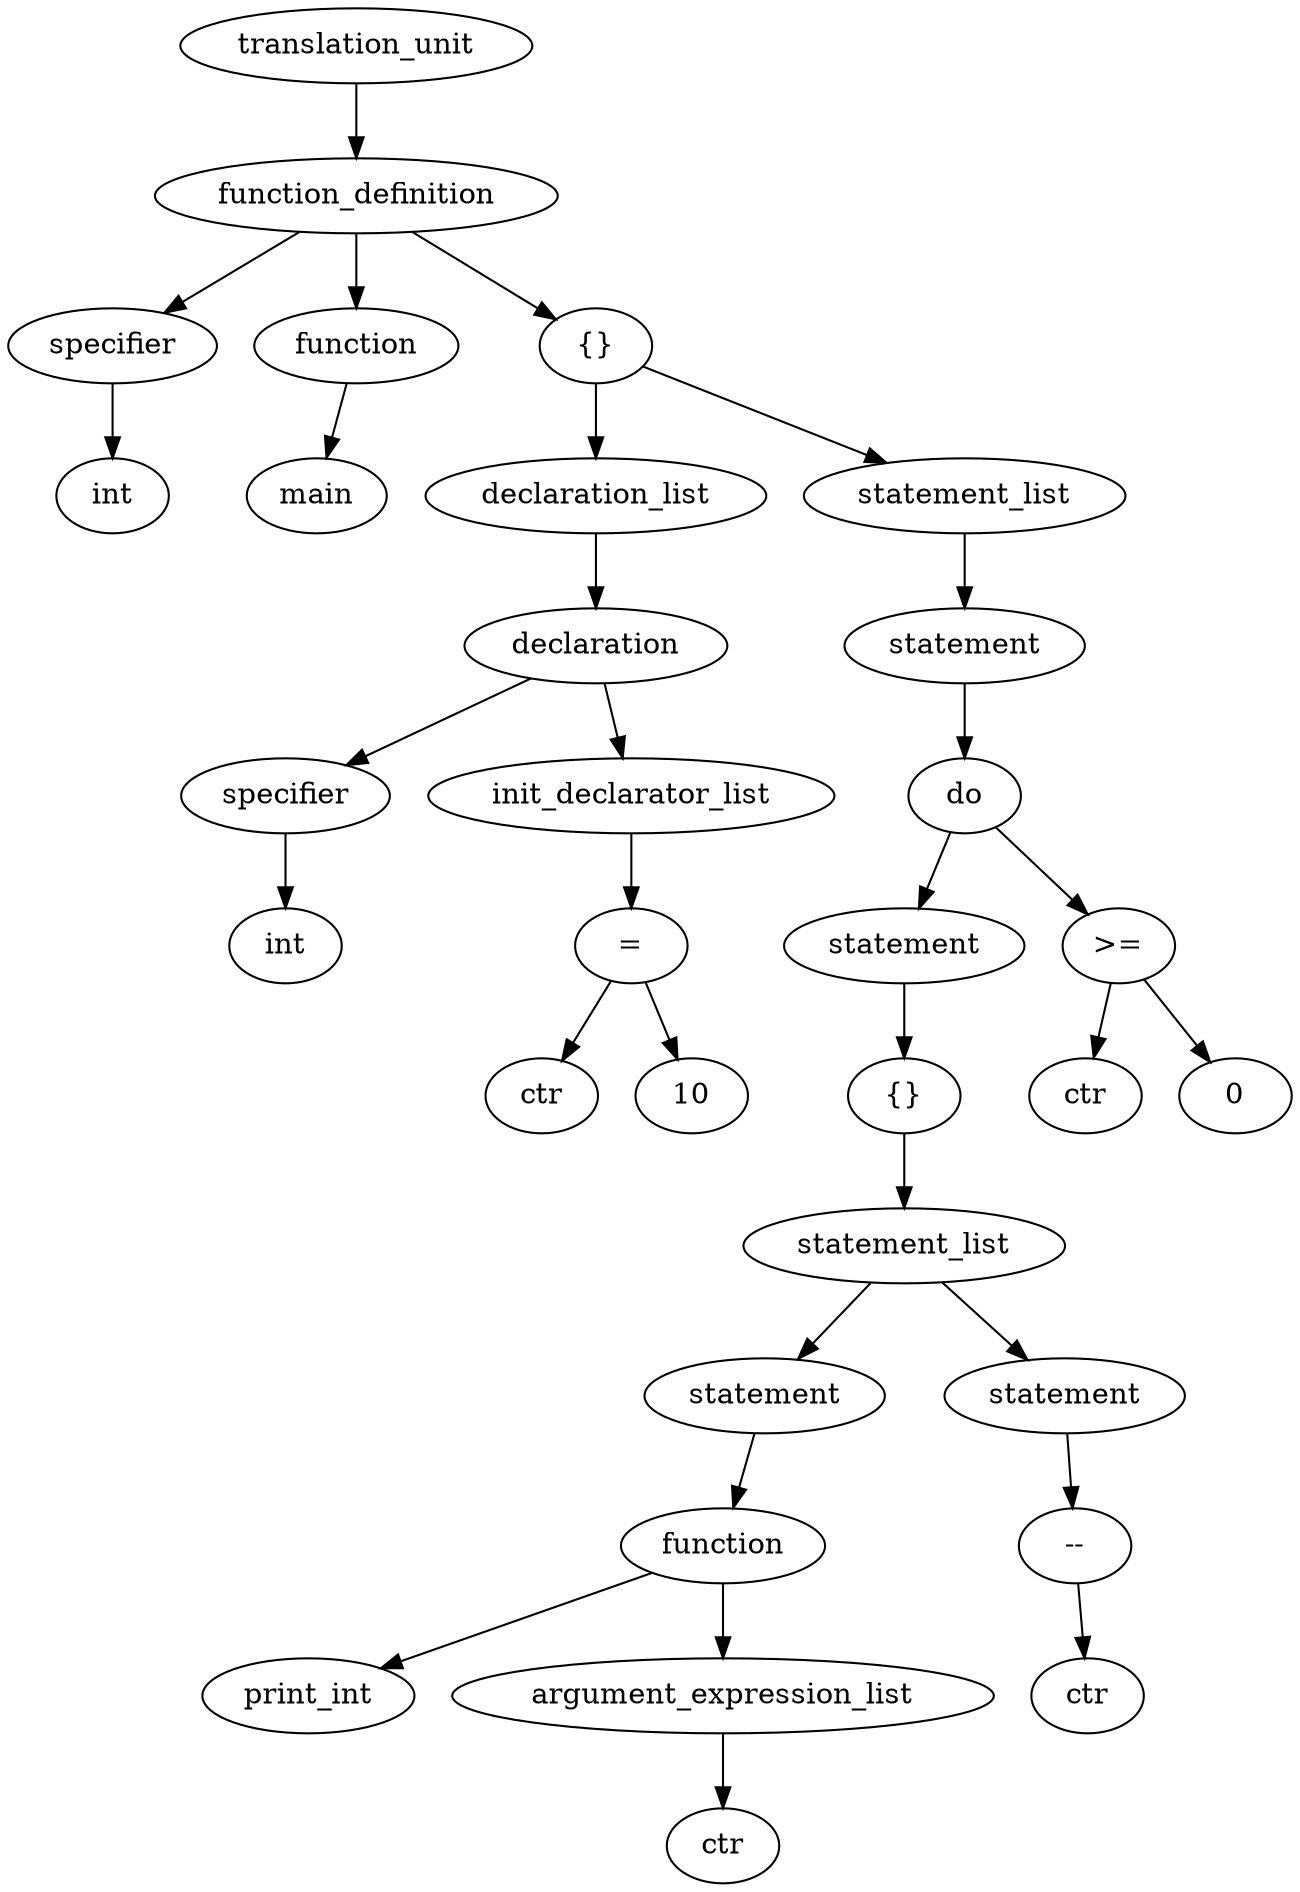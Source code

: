 digraph g {

129 [label="translation_unit"];

127 [label="function_definition"];

129 -> 127;

130 [label="specifier"];

127 -> 130;

0 [label="int"];

130 -> 0;

4 [label="function"];

127 -> 4;

3 [label="main"];

4 -> 3;

126 [label="{}"];

127 -> 126;

32 [label="declaration_list"];

126 -> 32;

31 [label="declaration"];

32 -> 31;

131 [label="specifier"];

31 -> 131;

6 [label="int"];

131 -> 6;

30 [label="init_declarator_list"];

31 -> 30;

132 [label="="];

30 -> 132;

9 [label="ctr"];

132 -> 9;

11 [label="10"];

132 -> 11;

125 [label="statement_list"];

126 -> 125;

124 [label="statement"];

125 -> 124;

123 [label="do"];

124 -> 123;

95 [label="statement"];

123 -> 95;

94 [label="{}"];

95 -> 94;

72 [label="statement_list"];

94 -> 72;

71 [label="statement"];

72 -> 71;

54 [label="function"];

71 -> 54;

33 [label="print_int"];

54 -> 33;

53 [label="argument_expression_list"];

54 -> 53;

36 [label="ctr"];

53 -> 36;

93 [label="statement"];

72 -> 93;

133 [label="--"];

93 -> 133;

73 [label="ctr"];

133 -> 73;

113 [label=">="];

123 -> 113;

96 [label="ctr"];

113 -> 96;

105 [label="0"];

113 -> 105;

}
